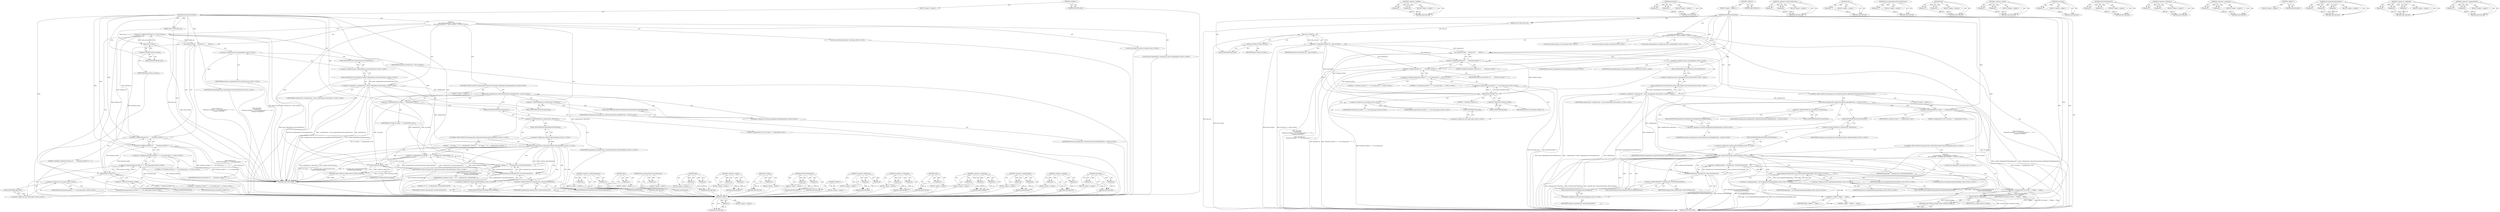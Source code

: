 digraph "&lt;operator&gt;.assignmentPlus" {
vulnerable_196 [label=<(METHOD,GURL)>];
vulnerable_197 [label=<(PARAM,p1)>];
vulnerable_198 [label=<(BLOCK,&lt;empty&gt;,&lt;empty&gt;)>];
vulnerable_199 [label=<(METHOD_RETURN,ANY)>];
vulnerable_145 [label=<(METHOD,&lt;operator&gt;.addition)>];
vulnerable_146 [label=<(PARAM,p1)>];
vulnerable_147 [label=<(PARAM,p2)>];
vulnerable_148 [label=<(BLOCK,&lt;empty&gt;,&lt;empty&gt;)>];
vulnerable_149 [label=<(METHOD_RETURN,ANY)>];
vulnerable_170 [label=<(METHOD,HasSwitch)>];
vulnerable_171 [label=<(PARAM,p1)>];
vulnerable_172 [label=<(PARAM,p2)>];
vulnerable_173 [label=<(BLOCK,&lt;empty&gt;,&lt;empty&gt;)>];
vulnerable_174 [label=<(METHOD_RETURN,ANY)>];
vulnerable_6 [label=<(METHOD,&lt;global&gt;)<SUB>1</SUB>>];
vulnerable_7 [label=<(BLOCK,&lt;empty&gt;,&lt;empty&gt;)<SUB>1</SUB>>];
vulnerable_8 [label=<(METHOD,DecorateFrontendURL)<SUB>1</SUB>>];
vulnerable_9 [label=<(PARAM,const GURL&amp; base_url)<SUB>1</SUB>>];
vulnerable_10 [label="<(BLOCK,{
  std::string frontend_url = base_url.spec();...,{
  std::string frontend_url = base_url.spec();...)<SUB>1</SUB>>"];
vulnerable_11 [label="<(LOCAL,std.string frontend_url: std.string)<SUB>2</SUB>>"];
vulnerable_12 [label=<(&lt;operator&gt;.assignment,frontend_url = base_url.spec())<SUB>2</SUB>>];
vulnerable_13 [label=<(IDENTIFIER,frontend_url,frontend_url = base_url.spec())<SUB>2</SUB>>];
vulnerable_14 [label=<(spec,base_url.spec())<SUB>2</SUB>>];
vulnerable_15 [label=<(&lt;operator&gt;.fieldAccess,base_url.spec)<SUB>2</SUB>>];
vulnerable_16 [label=<(IDENTIFIER,base_url,base_url.spec())<SUB>2</SUB>>];
vulnerable_17 [label=<(FIELD_IDENTIFIER,spec,spec)<SUB>2</SUB>>];
vulnerable_18 [label="<(LOCAL,std.string url_string: std.string)<SUB>3</SUB>>"];
vulnerable_19 [label=<(url_string,url_string(
      frontend_url +
      ((fronte...)<SUB>3</SUB>>];
vulnerable_20 [label=<(&lt;operator&gt;.addition,frontend_url +
      ((frontend_url.find(&quot;?&quot;) =...)<SUB>4</SUB>>];
vulnerable_21 [label=<(&lt;operator&gt;.addition,frontend_url +
      ((frontend_url.find(&quot;?&quot;) =...)<SUB>4</SUB>>];
vulnerable_22 [label=<(IDENTIFIER,frontend_url,frontend_url +
      ((frontend_url.find(&quot;?&quot;) =...)<SUB>4</SUB>>];
vulnerable_23 [label="<(&lt;operator&gt;.conditional,(frontend_url.find(&quot;?&quot;) == std::string::npos) ?...)<SUB>5</SUB>>"];
vulnerable_24 [label="<(&lt;operator&gt;.equals,frontend_url.find(&quot;?&quot;) == std::string::npos)<SUB>5</SUB>>"];
vulnerable_25 [label=<(find,frontend_url.find(&quot;?&quot;))<SUB>5</SUB>>];
vulnerable_26 [label=<(&lt;operator&gt;.fieldAccess,frontend_url.find)<SUB>5</SUB>>];
vulnerable_27 [label=<(IDENTIFIER,frontend_url,frontend_url.find(&quot;?&quot;))<SUB>5</SUB>>];
vulnerable_28 [label=<(FIELD_IDENTIFIER,find,find)<SUB>5</SUB>>];
vulnerable_29 [label=<(LITERAL,&quot;?&quot;,frontend_url.find(&quot;?&quot;))<SUB>5</SUB>>];
vulnerable_30 [label="<(&lt;operator&gt;.fieldAccess,std::string::npos)<SUB>5</SUB>>"];
vulnerable_31 [label="<(&lt;operator&gt;.fieldAccess,std::string)<SUB>5</SUB>>"];
vulnerable_32 [label="<(IDENTIFIER,std,frontend_url.find(&quot;?&quot;) == std::string::npos)<SUB>5</SUB>>"];
vulnerable_33 [label="<(IDENTIFIER,string,frontend_url.find(&quot;?&quot;) == std::string::npos)<SUB>5</SUB>>"];
vulnerable_34 [label=<(FIELD_IDENTIFIER,npos,npos)<SUB>5</SUB>>];
vulnerable_35 [label="<(LITERAL,&quot;?&quot;,(frontend_url.find(&quot;?&quot;) == std::string::npos) ?...)<SUB>5</SUB>>"];
vulnerable_36 [label="<(LITERAL,&quot;&amp;&quot;,(frontend_url.find(&quot;?&quot;) == std::string::npos) ?...)<SUB>5</SUB>>"];
vulnerable_37 [label=<(LITERAL,&quot;dockSide=undocked&quot;,frontend_url +
      ((frontend_url.find(&quot;?&quot;) =...)<SUB>6</SUB>>];
vulnerable_38 [label="<(LOCAL,base.CommandLine* command_line: base.CommandLine*)<SUB>7</SUB>>"];
vulnerable_39 [label="<(&lt;operator&gt;.assignment,* command_line = base::CommandLine::ForCurrentP...)<SUB>7</SUB>>"];
vulnerable_40 [label="<(IDENTIFIER,command_line,* command_line = base::CommandLine::ForCurrentP...)<SUB>7</SUB>>"];
vulnerable_41 [label="<(base.CommandLine.ForCurrentProcess,base::CommandLine::ForCurrentProcess())<SUB>7</SUB>>"];
vulnerable_42 [label="<(&lt;operator&gt;.fieldAccess,base::CommandLine::ForCurrentProcess)<SUB>7</SUB>>"];
vulnerable_43 [label="<(&lt;operator&gt;.fieldAccess,base::CommandLine)<SUB>7</SUB>>"];
vulnerable_44 [label="<(IDENTIFIER,base,base::CommandLine::ForCurrentProcess())<SUB>7</SUB>>"];
vulnerable_45 [label="<(IDENTIFIER,CommandLine,base::CommandLine::ForCurrentProcess())<SUB>7</SUB>>"];
vulnerable_46 [label=<(FIELD_IDENTIFIER,ForCurrentProcess,ForCurrentProcess)<SUB>7</SUB>>];
vulnerable_47 [label="<(CONTROL_STRUCTURE,IF,if (command_line-&gt;HasSwitch(switches::kEnableDevToolsExperiments)))<SUB>8</SUB>>"];
vulnerable_48 [label="<(HasSwitch,command_line-&gt;HasSwitch(switches::kEnableDevToo...)<SUB>8</SUB>>"];
vulnerable_49 [label=<(&lt;operator&gt;.indirectFieldAccess,command_line-&gt;HasSwitch)<SUB>8</SUB>>];
vulnerable_50 [label="<(IDENTIFIER,command_line,command_line-&gt;HasSwitch(switches::kEnableDevToo...)<SUB>8</SUB>>"];
vulnerable_51 [label=<(FIELD_IDENTIFIER,HasSwitch,HasSwitch)<SUB>8</SUB>>];
vulnerable_52 [label="<(&lt;operator&gt;.fieldAccess,switches::kEnableDevToolsExperiments)<SUB>8</SUB>>"];
vulnerable_53 [label="<(IDENTIFIER,switches,command_line-&gt;HasSwitch(switches::kEnableDevToo...)<SUB>8</SUB>>"];
vulnerable_54 [label=<(FIELD_IDENTIFIER,kEnableDevToolsExperiments,kEnableDevToolsExperiments)<SUB>8</SUB>>];
vulnerable_55 [label=<(BLOCK,&lt;empty&gt;,&lt;empty&gt;)<SUB>9</SUB>>];
vulnerable_56 [label=<(&lt;operator&gt;.assignmentPlus,url_string += &quot;&amp;experiments=true&quot;)<SUB>9</SUB>>];
vulnerable_57 [label=<(IDENTIFIER,url_string,url_string += &quot;&amp;experiments=true&quot;)<SUB>9</SUB>>];
vulnerable_58 [label=<(LITERAL,&quot;&amp;experiments=true&quot;,url_string += &quot;&amp;experiments=true&quot;)<SUB>9</SUB>>];
vulnerable_59 [label="<(CONTROL_STRUCTURE,IF,if (command_line-&gt;HasSwitch(switches::kDevToolsFlags)))<SUB>11</SUB>>"];
vulnerable_60 [label="<(HasSwitch,command_line-&gt;HasSwitch(switches::kDevToolsFlags))<SUB>11</SUB>>"];
vulnerable_61 [label=<(&lt;operator&gt;.indirectFieldAccess,command_line-&gt;HasSwitch)<SUB>11</SUB>>];
vulnerable_62 [label="<(IDENTIFIER,command_line,command_line-&gt;HasSwitch(switches::kDevToolsFlags))<SUB>11</SUB>>"];
vulnerable_63 [label=<(FIELD_IDENTIFIER,HasSwitch,HasSwitch)<SUB>11</SUB>>];
vulnerable_64 [label="<(&lt;operator&gt;.fieldAccess,switches::kDevToolsFlags)<SUB>11</SUB>>"];
vulnerable_65 [label="<(IDENTIFIER,switches,command_line-&gt;HasSwitch(switches::kDevToolsFlags))<SUB>11</SUB>>"];
vulnerable_66 [label=<(FIELD_IDENTIFIER,kDevToolsFlags,kDevToolsFlags)<SUB>11</SUB>>];
vulnerable_67 [label="<(BLOCK,{
    std::string flags = command_line-&gt;GetSwit...,{
    std::string flags = command_line-&gt;GetSwit...)<SUB>11</SUB>>"];
vulnerable_68 [label="<(LOCAL,std.string flags: std.string)<SUB>12</SUB>>"];
vulnerable_69 [label=<(&lt;operator&gt;.assignment,flags = command_line-&gt;GetSwitchValueASCII(
    ...)<SUB>12</SUB>>];
vulnerable_70 [label=<(IDENTIFIER,flags,flags = command_line-&gt;GetSwitchValueASCII(
    ...)<SUB>12</SUB>>];
vulnerable_71 [label=<(GetSwitchValueASCII,command_line-&gt;GetSwitchValueASCII(
            ...)<SUB>12</SUB>>];
vulnerable_72 [label=<(&lt;operator&gt;.indirectFieldAccess,command_line-&gt;GetSwitchValueASCII)<SUB>12</SUB>>];
vulnerable_73 [label=<(IDENTIFIER,command_line,command_line-&gt;GetSwitchValueASCII(
            ...)<SUB>12</SUB>>];
vulnerable_74 [label=<(FIELD_IDENTIFIER,GetSwitchValueASCII,GetSwitchValueASCII)<SUB>12</SUB>>];
vulnerable_75 [label="<(&lt;operator&gt;.fieldAccess,switches::kDevToolsFlags)<SUB>13</SUB>>"];
vulnerable_76 [label=<(IDENTIFIER,switches,command_line-&gt;GetSwitchValueASCII(
            ...)<SUB>13</SUB>>];
vulnerable_77 [label=<(FIELD_IDENTIFIER,kDevToolsFlags,kDevToolsFlags)<SUB>13</SUB>>];
vulnerable_78 [label="<(&lt;operator&gt;.assignment,flags = net::EscapeQueryParamValue(flags, false))<SUB>14</SUB>>"];
vulnerable_79 [label="<(IDENTIFIER,flags,flags = net::EscapeQueryParamValue(flags, false))<SUB>14</SUB>>"];
vulnerable_80 [label="<(net.EscapeQueryParamValue,net::EscapeQueryParamValue(flags, false))<SUB>14</SUB>>"];
vulnerable_81 [label="<(&lt;operator&gt;.fieldAccess,net::EscapeQueryParamValue)<SUB>14</SUB>>"];
vulnerable_82 [label="<(IDENTIFIER,net,net::EscapeQueryParamValue(flags, false))<SUB>14</SUB>>"];
vulnerable_83 [label=<(FIELD_IDENTIFIER,EscapeQueryParamValue,EscapeQueryParamValue)<SUB>14</SUB>>];
vulnerable_84 [label="<(IDENTIFIER,flags,net::EscapeQueryParamValue(flags, false))<SUB>14</SUB>>"];
vulnerable_85 [label="<(LITERAL,false,net::EscapeQueryParamValue(flags, false))<SUB>14</SUB>>"];
vulnerable_86 [label=<(&lt;operator&gt;.assignmentPlus,url_string += &quot;&amp;flags=&quot; + flags)<SUB>15</SUB>>];
vulnerable_87 [label=<(IDENTIFIER,url_string,url_string += &quot;&amp;flags=&quot; + flags)<SUB>15</SUB>>];
vulnerable_88 [label=<(&lt;operator&gt;.addition,&quot;&amp;flags=&quot; + flags)<SUB>15</SUB>>];
vulnerable_89 [label=<(LITERAL,&quot;&amp;flags=&quot;,&quot;&amp;flags=&quot; + flags)<SUB>15</SUB>>];
vulnerable_90 [label=<(IDENTIFIER,flags,&quot;&amp;flags=&quot; + flags)<SUB>15</SUB>>];
vulnerable_91 [label=<(RETURN,return GURL(url_string);,return GURL(url_string);)<SUB>22</SUB>>];
vulnerable_92 [label=<(GURL,GURL(url_string))<SUB>22</SUB>>];
vulnerable_93 [label=<(IDENTIFIER,url_string,GURL(url_string))<SUB>22</SUB>>];
vulnerable_94 [label=<(METHOD_RETURN,GURL)<SUB>1</SUB>>];
vulnerable_96 [label=<(METHOD_RETURN,ANY)<SUB>1</SUB>>];
vulnerable_175 [label=<(METHOD,&lt;operator&gt;.indirectFieldAccess)>];
vulnerable_176 [label=<(PARAM,p1)>];
vulnerable_177 [label=<(PARAM,p2)>];
vulnerable_178 [label=<(BLOCK,&lt;empty&gt;,&lt;empty&gt;)>];
vulnerable_179 [label=<(METHOD_RETURN,ANY)>];
vulnerable_132 [label=<(METHOD,spec)>];
vulnerable_133 [label=<(PARAM,p1)>];
vulnerable_134 [label=<(BLOCK,&lt;empty&gt;,&lt;empty&gt;)>];
vulnerable_135 [label=<(METHOD_RETURN,ANY)>];
vulnerable_166 [label=<(METHOD,base.CommandLine.ForCurrentProcess)>];
vulnerable_167 [label=<(PARAM,p1)>];
vulnerable_168 [label=<(BLOCK,&lt;empty&gt;,&lt;empty&gt;)>];
vulnerable_169 [label=<(METHOD_RETURN,ANY)>];
vulnerable_161 [label=<(METHOD,find)>];
vulnerable_162 [label=<(PARAM,p1)>];
vulnerable_163 [label=<(PARAM,p2)>];
vulnerable_164 [label=<(BLOCK,&lt;empty&gt;,&lt;empty&gt;)>];
vulnerable_165 [label=<(METHOD_RETURN,ANY)>];
vulnerable_156 [label=<(METHOD,&lt;operator&gt;.equals)>];
vulnerable_157 [label=<(PARAM,p1)>];
vulnerable_158 [label=<(PARAM,p2)>];
vulnerable_159 [label=<(BLOCK,&lt;empty&gt;,&lt;empty&gt;)>];
vulnerable_160 [label=<(METHOD_RETURN,ANY)>];
vulnerable_141 [label=<(METHOD,url_string)>];
vulnerable_142 [label=<(PARAM,p1)>];
vulnerable_143 [label=<(BLOCK,&lt;empty&gt;,&lt;empty&gt;)>];
vulnerable_144 [label=<(METHOD_RETURN,ANY)>];
vulnerable_185 [label=<(METHOD,GetSwitchValueASCII)>];
vulnerable_186 [label=<(PARAM,p1)>];
vulnerable_187 [label=<(PARAM,p2)>];
vulnerable_188 [label=<(BLOCK,&lt;empty&gt;,&lt;empty&gt;)>];
vulnerable_189 [label=<(METHOD_RETURN,ANY)>];
vulnerable_136 [label=<(METHOD,&lt;operator&gt;.fieldAccess)>];
vulnerable_137 [label=<(PARAM,p1)>];
vulnerable_138 [label=<(PARAM,p2)>];
vulnerable_139 [label=<(BLOCK,&lt;empty&gt;,&lt;empty&gt;)>];
vulnerable_140 [label=<(METHOD_RETURN,ANY)>];
vulnerable_127 [label=<(METHOD,&lt;operator&gt;.assignment)>];
vulnerable_128 [label=<(PARAM,p1)>];
vulnerable_129 [label=<(PARAM,p2)>];
vulnerable_130 [label=<(BLOCK,&lt;empty&gt;,&lt;empty&gt;)>];
vulnerable_131 [label=<(METHOD_RETURN,ANY)>];
vulnerable_121 [label=<(METHOD,&lt;global&gt;)<SUB>1</SUB>>];
vulnerable_122 [label=<(BLOCK,&lt;empty&gt;,&lt;empty&gt;)>];
vulnerable_123 [label=<(METHOD_RETURN,ANY)>];
vulnerable_190 [label=<(METHOD,net.EscapeQueryParamValue)>];
vulnerable_191 [label=<(PARAM,p1)>];
vulnerable_192 [label=<(PARAM,p2)>];
vulnerable_193 [label=<(PARAM,p3)>];
vulnerable_194 [label=<(BLOCK,&lt;empty&gt;,&lt;empty&gt;)>];
vulnerable_195 [label=<(METHOD_RETURN,ANY)>];
vulnerable_150 [label=<(METHOD,&lt;operator&gt;.conditional)>];
vulnerable_151 [label=<(PARAM,p1)>];
vulnerable_152 [label=<(PARAM,p2)>];
vulnerable_153 [label=<(PARAM,p3)>];
vulnerable_154 [label=<(BLOCK,&lt;empty&gt;,&lt;empty&gt;)>];
vulnerable_155 [label=<(METHOD_RETURN,ANY)>];
vulnerable_180 [label=<(METHOD,&lt;operator&gt;.assignmentPlus)>];
vulnerable_181 [label=<(PARAM,p1)>];
vulnerable_182 [label=<(PARAM,p2)>];
vulnerable_183 [label=<(BLOCK,&lt;empty&gt;,&lt;empty&gt;)>];
vulnerable_184 [label=<(METHOD_RETURN,ANY)>];
fixed_129 [label=<(METHOD,&lt;operator&gt;.addition)>];
fixed_130 [label=<(PARAM,p1)>];
fixed_131 [label=<(PARAM,p2)>];
fixed_132 [label=<(BLOCK,&lt;empty&gt;,&lt;empty&gt;)>];
fixed_133 [label=<(METHOD_RETURN,ANY)>];
fixed_154 [label=<(METHOD,HasSwitch)>];
fixed_155 [label=<(PARAM,p1)>];
fixed_156 [label=<(PARAM,p2)>];
fixed_157 [label=<(BLOCK,&lt;empty&gt;,&lt;empty&gt;)>];
fixed_158 [label=<(METHOD_RETURN,ANY)>];
fixed_6 [label=<(METHOD,&lt;global&gt;)<SUB>1</SUB>>];
fixed_7 [label=<(BLOCK,&lt;empty&gt;,&lt;empty&gt;)<SUB>1</SUB>>];
fixed_8 [label=<(METHOD,DecorateFrontendURL)<SUB>1</SUB>>];
fixed_9 [label=<(PARAM,const GURL&amp; base_url)<SUB>1</SUB>>];
fixed_10 [label="<(BLOCK,{
  std::string frontend_url = base_url.spec();...,{
  std::string frontend_url = base_url.spec();...)<SUB>1</SUB>>"];
fixed_11 [label="<(LOCAL,std.string frontend_url: std.string)<SUB>2</SUB>>"];
fixed_12 [label=<(&lt;operator&gt;.assignment,frontend_url = base_url.spec())<SUB>2</SUB>>];
fixed_13 [label=<(IDENTIFIER,frontend_url,frontend_url = base_url.spec())<SUB>2</SUB>>];
fixed_14 [label=<(spec,base_url.spec())<SUB>2</SUB>>];
fixed_15 [label=<(&lt;operator&gt;.fieldAccess,base_url.spec)<SUB>2</SUB>>];
fixed_16 [label=<(IDENTIFIER,base_url,base_url.spec())<SUB>2</SUB>>];
fixed_17 [label=<(FIELD_IDENTIFIER,spec,spec)<SUB>2</SUB>>];
fixed_18 [label="<(LOCAL,std.string url_string: std.string)<SUB>3</SUB>>"];
fixed_19 [label=<(url_string,url_string(
      frontend_url +
      ((fronte...)<SUB>3</SUB>>];
fixed_20 [label=<(&lt;operator&gt;.addition,frontend_url +
      ((frontend_url.find(&quot;?&quot;) =...)<SUB>4</SUB>>];
fixed_21 [label=<(&lt;operator&gt;.addition,frontend_url +
      ((frontend_url.find(&quot;?&quot;) =...)<SUB>4</SUB>>];
fixed_22 [label=<(IDENTIFIER,frontend_url,frontend_url +
      ((frontend_url.find(&quot;?&quot;) =...)<SUB>4</SUB>>];
fixed_23 [label="<(&lt;operator&gt;.conditional,(frontend_url.find(&quot;?&quot;) == std::string::npos) ?...)<SUB>5</SUB>>"];
fixed_24 [label="<(&lt;operator&gt;.equals,frontend_url.find(&quot;?&quot;) == std::string::npos)<SUB>5</SUB>>"];
fixed_25 [label=<(find,frontend_url.find(&quot;?&quot;))<SUB>5</SUB>>];
fixed_26 [label=<(&lt;operator&gt;.fieldAccess,frontend_url.find)<SUB>5</SUB>>];
fixed_27 [label=<(IDENTIFIER,frontend_url,frontend_url.find(&quot;?&quot;))<SUB>5</SUB>>];
fixed_28 [label=<(FIELD_IDENTIFIER,find,find)<SUB>5</SUB>>];
fixed_29 [label=<(LITERAL,&quot;?&quot;,frontend_url.find(&quot;?&quot;))<SUB>5</SUB>>];
fixed_30 [label="<(&lt;operator&gt;.fieldAccess,std::string::npos)<SUB>5</SUB>>"];
fixed_31 [label="<(&lt;operator&gt;.fieldAccess,std::string)<SUB>5</SUB>>"];
fixed_32 [label="<(IDENTIFIER,std,frontend_url.find(&quot;?&quot;) == std::string::npos)<SUB>5</SUB>>"];
fixed_33 [label="<(IDENTIFIER,string,frontend_url.find(&quot;?&quot;) == std::string::npos)<SUB>5</SUB>>"];
fixed_34 [label=<(FIELD_IDENTIFIER,npos,npos)<SUB>5</SUB>>];
fixed_35 [label="<(LITERAL,&quot;?&quot;,(frontend_url.find(&quot;?&quot;) == std::string::npos) ?...)<SUB>5</SUB>>"];
fixed_36 [label="<(LITERAL,&quot;&amp;&quot;,(frontend_url.find(&quot;?&quot;) == std::string::npos) ?...)<SUB>5</SUB>>"];
fixed_37 [label=<(LITERAL,&quot;dockSide=undocked&quot;,frontend_url +
      ((frontend_url.find(&quot;?&quot;) =...)<SUB>6</SUB>>];
fixed_38 [label="<(LOCAL,base.CommandLine* command_line: base.CommandLine*)<SUB>7</SUB>>"];
fixed_39 [label="<(&lt;operator&gt;.assignment,* command_line = base::CommandLine::ForCurrentP...)<SUB>7</SUB>>"];
fixed_40 [label="<(IDENTIFIER,command_line,* command_line = base::CommandLine::ForCurrentP...)<SUB>7</SUB>>"];
fixed_41 [label="<(base.CommandLine.ForCurrentProcess,base::CommandLine::ForCurrentProcess())<SUB>7</SUB>>"];
fixed_42 [label="<(&lt;operator&gt;.fieldAccess,base::CommandLine::ForCurrentProcess)<SUB>7</SUB>>"];
fixed_43 [label="<(&lt;operator&gt;.fieldAccess,base::CommandLine)<SUB>7</SUB>>"];
fixed_44 [label="<(IDENTIFIER,base,base::CommandLine::ForCurrentProcess())<SUB>7</SUB>>"];
fixed_45 [label="<(IDENTIFIER,CommandLine,base::CommandLine::ForCurrentProcess())<SUB>7</SUB>>"];
fixed_46 [label=<(FIELD_IDENTIFIER,ForCurrentProcess,ForCurrentProcess)<SUB>7</SUB>>];
fixed_47 [label="<(CONTROL_STRUCTURE,IF,if (command_line-&gt;HasSwitch(switches::kEnableDevToolsExperiments)))<SUB>8</SUB>>"];
fixed_48 [label="<(HasSwitch,command_line-&gt;HasSwitch(switches::kEnableDevToo...)<SUB>8</SUB>>"];
fixed_49 [label=<(&lt;operator&gt;.indirectFieldAccess,command_line-&gt;HasSwitch)<SUB>8</SUB>>];
fixed_50 [label="<(IDENTIFIER,command_line,command_line-&gt;HasSwitch(switches::kEnableDevToo...)<SUB>8</SUB>>"];
fixed_51 [label=<(FIELD_IDENTIFIER,HasSwitch,HasSwitch)<SUB>8</SUB>>];
fixed_52 [label="<(&lt;operator&gt;.fieldAccess,switches::kEnableDevToolsExperiments)<SUB>8</SUB>>"];
fixed_53 [label="<(IDENTIFIER,switches,command_line-&gt;HasSwitch(switches::kEnableDevToo...)<SUB>8</SUB>>"];
fixed_54 [label=<(FIELD_IDENTIFIER,kEnableDevToolsExperiments,kEnableDevToolsExperiments)<SUB>8</SUB>>];
fixed_55 [label=<(BLOCK,&lt;empty&gt;,&lt;empty&gt;)<SUB>9</SUB>>];
fixed_56 [label=<(&lt;operator&gt;.assignmentPlus,url_string += &quot;&amp;experiments=true&quot;)<SUB>9</SUB>>];
fixed_57 [label=<(IDENTIFIER,url_string,url_string += &quot;&amp;experiments=true&quot;)<SUB>9</SUB>>];
fixed_58 [label=<(LITERAL,&quot;&amp;experiments=true&quot;,url_string += &quot;&amp;experiments=true&quot;)<SUB>9</SUB>>];
fixed_59 [label="<(CONTROL_STRUCTURE,IF,if (command_line-&gt;HasSwitch(switches::kDevToolsFlags)))<SUB>11</SUB>>"];
fixed_60 [label="<(HasSwitch,command_line-&gt;HasSwitch(switches::kDevToolsFlags))<SUB>11</SUB>>"];
fixed_61 [label=<(&lt;operator&gt;.indirectFieldAccess,command_line-&gt;HasSwitch)<SUB>11</SUB>>];
fixed_62 [label="<(IDENTIFIER,command_line,command_line-&gt;HasSwitch(switches::kDevToolsFlags))<SUB>11</SUB>>"];
fixed_63 [label=<(FIELD_IDENTIFIER,HasSwitch,HasSwitch)<SUB>11</SUB>>];
fixed_64 [label="<(&lt;operator&gt;.fieldAccess,switches::kDevToolsFlags)<SUB>11</SUB>>"];
fixed_65 [label="<(IDENTIFIER,switches,command_line-&gt;HasSwitch(switches::kDevToolsFlags))<SUB>11</SUB>>"];
fixed_66 [label=<(FIELD_IDENTIFIER,kDevToolsFlags,kDevToolsFlags)<SUB>11</SUB>>];
fixed_67 [label=<(BLOCK,{
    url_string += &quot;&amp;&quot; + command_line-&gt;GetSwit...,{
    url_string += &quot;&amp;&quot; + command_line-&gt;GetSwit...)<SUB>11</SUB>>];
fixed_68 [label=<(&lt;operator&gt;.assignmentPlus,url_string += &quot;&amp;&quot; + command_line-&gt;GetSwitchValu...)<SUB>12</SUB>>];
fixed_69 [label=<(IDENTIFIER,url_string,url_string += &quot;&amp;&quot; + command_line-&gt;GetSwitchValu...)<SUB>12</SUB>>];
fixed_70 [label=<(&lt;operator&gt;.addition,&quot;&amp;&quot; + command_line-&gt;GetSwitchValueASCII(
      ...)<SUB>12</SUB>>];
fixed_71 [label=<(LITERAL,&quot;&amp;&quot;,&quot;&amp;&quot; + command_line-&gt;GetSwitchValueASCII(
      ...)<SUB>12</SUB>>];
fixed_72 [label=<(GetSwitchValueASCII,command_line-&gt;GetSwitchValueASCII(
        swit...)<SUB>12</SUB>>];
fixed_73 [label=<(&lt;operator&gt;.indirectFieldAccess,command_line-&gt;GetSwitchValueASCII)<SUB>12</SUB>>];
fixed_74 [label=<(IDENTIFIER,command_line,command_line-&gt;GetSwitchValueASCII(
        swit...)<SUB>12</SUB>>];
fixed_75 [label=<(FIELD_IDENTIFIER,GetSwitchValueASCII,GetSwitchValueASCII)<SUB>12</SUB>>];
fixed_76 [label="<(&lt;operator&gt;.fieldAccess,switches::kDevToolsFlags)<SUB>13</SUB>>"];
fixed_77 [label=<(IDENTIFIER,switches,command_line-&gt;GetSwitchValueASCII(
        swit...)<SUB>13</SUB>>];
fixed_78 [label=<(FIELD_IDENTIFIER,kDevToolsFlags,kDevToolsFlags)<SUB>13</SUB>>];
fixed_79 [label=<(RETURN,return GURL(url_string);,return GURL(url_string);)<SUB>20</SUB>>];
fixed_80 [label=<(GURL,GURL(url_string))<SUB>20</SUB>>];
fixed_81 [label=<(IDENTIFIER,url_string,GURL(url_string))<SUB>20</SUB>>];
fixed_82 [label=<(METHOD_RETURN,GURL)<SUB>1</SUB>>];
fixed_84 [label=<(METHOD_RETURN,ANY)<SUB>1</SUB>>];
fixed_159 [label=<(METHOD,&lt;operator&gt;.indirectFieldAccess)>];
fixed_160 [label=<(PARAM,p1)>];
fixed_161 [label=<(PARAM,p2)>];
fixed_162 [label=<(BLOCK,&lt;empty&gt;,&lt;empty&gt;)>];
fixed_163 [label=<(METHOD_RETURN,ANY)>];
fixed_116 [label=<(METHOD,spec)>];
fixed_117 [label=<(PARAM,p1)>];
fixed_118 [label=<(BLOCK,&lt;empty&gt;,&lt;empty&gt;)>];
fixed_119 [label=<(METHOD_RETURN,ANY)>];
fixed_150 [label=<(METHOD,base.CommandLine.ForCurrentProcess)>];
fixed_151 [label=<(PARAM,p1)>];
fixed_152 [label=<(BLOCK,&lt;empty&gt;,&lt;empty&gt;)>];
fixed_153 [label=<(METHOD_RETURN,ANY)>];
fixed_145 [label=<(METHOD,find)>];
fixed_146 [label=<(PARAM,p1)>];
fixed_147 [label=<(PARAM,p2)>];
fixed_148 [label=<(BLOCK,&lt;empty&gt;,&lt;empty&gt;)>];
fixed_149 [label=<(METHOD_RETURN,ANY)>];
fixed_140 [label=<(METHOD,&lt;operator&gt;.equals)>];
fixed_141 [label=<(PARAM,p1)>];
fixed_142 [label=<(PARAM,p2)>];
fixed_143 [label=<(BLOCK,&lt;empty&gt;,&lt;empty&gt;)>];
fixed_144 [label=<(METHOD_RETURN,ANY)>];
fixed_125 [label=<(METHOD,url_string)>];
fixed_126 [label=<(PARAM,p1)>];
fixed_127 [label=<(BLOCK,&lt;empty&gt;,&lt;empty&gt;)>];
fixed_128 [label=<(METHOD_RETURN,ANY)>];
fixed_169 [label=<(METHOD,GetSwitchValueASCII)>];
fixed_170 [label=<(PARAM,p1)>];
fixed_171 [label=<(PARAM,p2)>];
fixed_172 [label=<(BLOCK,&lt;empty&gt;,&lt;empty&gt;)>];
fixed_173 [label=<(METHOD_RETURN,ANY)>];
fixed_120 [label=<(METHOD,&lt;operator&gt;.fieldAccess)>];
fixed_121 [label=<(PARAM,p1)>];
fixed_122 [label=<(PARAM,p2)>];
fixed_123 [label=<(BLOCK,&lt;empty&gt;,&lt;empty&gt;)>];
fixed_124 [label=<(METHOD_RETURN,ANY)>];
fixed_111 [label=<(METHOD,&lt;operator&gt;.assignment)>];
fixed_112 [label=<(PARAM,p1)>];
fixed_113 [label=<(PARAM,p2)>];
fixed_114 [label=<(BLOCK,&lt;empty&gt;,&lt;empty&gt;)>];
fixed_115 [label=<(METHOD_RETURN,ANY)>];
fixed_105 [label=<(METHOD,&lt;global&gt;)<SUB>1</SUB>>];
fixed_106 [label=<(BLOCK,&lt;empty&gt;,&lt;empty&gt;)>];
fixed_107 [label=<(METHOD_RETURN,ANY)>];
fixed_174 [label=<(METHOD,GURL)>];
fixed_175 [label=<(PARAM,p1)>];
fixed_176 [label=<(BLOCK,&lt;empty&gt;,&lt;empty&gt;)>];
fixed_177 [label=<(METHOD_RETURN,ANY)>];
fixed_134 [label=<(METHOD,&lt;operator&gt;.conditional)>];
fixed_135 [label=<(PARAM,p1)>];
fixed_136 [label=<(PARAM,p2)>];
fixed_137 [label=<(PARAM,p3)>];
fixed_138 [label=<(BLOCK,&lt;empty&gt;,&lt;empty&gt;)>];
fixed_139 [label=<(METHOD_RETURN,ANY)>];
fixed_164 [label=<(METHOD,&lt;operator&gt;.assignmentPlus)>];
fixed_165 [label=<(PARAM,p1)>];
fixed_166 [label=<(PARAM,p2)>];
fixed_167 [label=<(BLOCK,&lt;empty&gt;,&lt;empty&gt;)>];
fixed_168 [label=<(METHOD_RETURN,ANY)>];
vulnerable_196 -> vulnerable_197  [key=0, label="AST: "];
vulnerable_196 -> vulnerable_197  [key=1, label="DDG: "];
vulnerable_196 -> vulnerable_198  [key=0, label="AST: "];
vulnerable_196 -> vulnerable_199  [key=0, label="AST: "];
vulnerable_196 -> vulnerable_199  [key=1, label="CFG: "];
vulnerable_197 -> vulnerable_199  [key=0, label="DDG: p1"];
vulnerable_145 -> vulnerable_146  [key=0, label="AST: "];
vulnerable_145 -> vulnerable_146  [key=1, label="DDG: "];
vulnerable_145 -> vulnerable_148  [key=0, label="AST: "];
vulnerable_145 -> vulnerable_147  [key=0, label="AST: "];
vulnerable_145 -> vulnerable_147  [key=1, label="DDG: "];
vulnerable_145 -> vulnerable_149  [key=0, label="AST: "];
vulnerable_145 -> vulnerable_149  [key=1, label="CFG: "];
vulnerable_146 -> vulnerable_149  [key=0, label="DDG: p1"];
vulnerable_147 -> vulnerable_149  [key=0, label="DDG: p2"];
vulnerable_170 -> vulnerable_171  [key=0, label="AST: "];
vulnerable_170 -> vulnerable_171  [key=1, label="DDG: "];
vulnerable_170 -> vulnerable_173  [key=0, label="AST: "];
vulnerable_170 -> vulnerable_172  [key=0, label="AST: "];
vulnerable_170 -> vulnerable_172  [key=1, label="DDG: "];
vulnerable_170 -> vulnerable_174  [key=0, label="AST: "];
vulnerable_170 -> vulnerable_174  [key=1, label="CFG: "];
vulnerable_171 -> vulnerable_174  [key=0, label="DDG: p1"];
vulnerable_172 -> vulnerable_174  [key=0, label="DDG: p2"];
vulnerable_6 -> vulnerable_7  [key=0, label="AST: "];
vulnerable_6 -> vulnerable_96  [key=0, label="AST: "];
vulnerable_6 -> vulnerable_96  [key=1, label="CFG: "];
vulnerable_7 -> vulnerable_8  [key=0, label="AST: "];
vulnerable_8 -> vulnerable_9  [key=0, label="AST: "];
vulnerable_8 -> vulnerable_9  [key=1, label="DDG: "];
vulnerable_8 -> vulnerable_10  [key=0, label="AST: "];
vulnerable_8 -> vulnerable_94  [key=0, label="AST: "];
vulnerable_8 -> vulnerable_17  [key=0, label="CFG: "];
vulnerable_8 -> vulnerable_19  [key=0, label="DDG: "];
vulnerable_8 -> vulnerable_20  [key=0, label="DDG: "];
vulnerable_8 -> vulnerable_56  [key=0, label="DDG: "];
vulnerable_8 -> vulnerable_86  [key=0, label="DDG: "];
vulnerable_8 -> vulnerable_92  [key=0, label="DDG: "];
vulnerable_8 -> vulnerable_21  [key=0, label="DDG: "];
vulnerable_8 -> vulnerable_23  [key=0, label="DDG: "];
vulnerable_8 -> vulnerable_80  [key=0, label="DDG: "];
vulnerable_8 -> vulnerable_88  [key=0, label="DDG: "];
vulnerable_8 -> vulnerable_25  [key=0, label="DDG: "];
vulnerable_9 -> vulnerable_94  [key=0, label="DDG: base_url"];
vulnerable_9 -> vulnerable_14  [key=0, label="DDG: base_url"];
vulnerable_10 -> vulnerable_11  [key=0, label="AST: "];
vulnerable_10 -> vulnerable_12  [key=0, label="AST: "];
vulnerable_10 -> vulnerable_18  [key=0, label="AST: "];
vulnerable_10 -> vulnerable_19  [key=0, label="AST: "];
vulnerable_10 -> vulnerable_38  [key=0, label="AST: "];
vulnerable_10 -> vulnerable_39  [key=0, label="AST: "];
vulnerable_10 -> vulnerable_47  [key=0, label="AST: "];
vulnerable_10 -> vulnerable_59  [key=0, label="AST: "];
vulnerable_10 -> vulnerable_91  [key=0, label="AST: "];
vulnerable_12 -> vulnerable_13  [key=0, label="AST: "];
vulnerable_12 -> vulnerable_14  [key=0, label="AST: "];
vulnerable_12 -> vulnerable_28  [key=0, label="CFG: "];
vulnerable_12 -> vulnerable_94  [key=0, label="DDG: base_url.spec()"];
vulnerable_12 -> vulnerable_94  [key=1, label="DDG: frontend_url = base_url.spec()"];
vulnerable_12 -> vulnerable_19  [key=0, label="DDG: frontend_url"];
vulnerable_12 -> vulnerable_20  [key=0, label="DDG: frontend_url"];
vulnerable_12 -> vulnerable_21  [key=0, label="DDG: frontend_url"];
vulnerable_12 -> vulnerable_25  [key=0, label="DDG: frontend_url"];
vulnerable_14 -> vulnerable_15  [key=0, label="AST: "];
vulnerable_14 -> vulnerable_12  [key=0, label="CFG: "];
vulnerable_14 -> vulnerable_12  [key=1, label="DDG: base_url.spec"];
vulnerable_14 -> vulnerable_94  [key=0, label="DDG: base_url.spec"];
vulnerable_15 -> vulnerable_16  [key=0, label="AST: "];
vulnerable_15 -> vulnerable_17  [key=0, label="AST: "];
vulnerable_15 -> vulnerable_14  [key=0, label="CFG: "];
vulnerable_17 -> vulnerable_15  [key=0, label="CFG: "];
vulnerable_19 -> vulnerable_20  [key=0, label="AST: "];
vulnerable_19 -> vulnerable_43  [key=0, label="CFG: "];
vulnerable_19 -> vulnerable_94  [key=0, label="DDG: frontend_url +
      ((frontend_url.find(&quot;?&quot;) == std::string::npos) ? &quot;?&quot; : &quot;&amp;&quot;) +
      &quot;dockSide=undocked&quot;"];
vulnerable_19 -> vulnerable_94  [key=1, label="DDG: url_string(
      frontend_url +
      ((frontend_url.find(&quot;?&quot;) == std::string::npos) ? &quot;?&quot; : &quot;&amp;&quot;) +
      &quot;dockSide=undocked&quot;)"];
vulnerable_20 -> vulnerable_21  [key=0, label="AST: "];
vulnerable_20 -> vulnerable_37  [key=0, label="AST: "];
vulnerable_20 -> vulnerable_19  [key=0, label="CFG: "];
vulnerable_20 -> vulnerable_94  [key=0, label="DDG: frontend_url +
      ((frontend_url.find(&quot;?&quot;) == std::string::npos) ? &quot;?&quot; : &quot;&amp;&quot;)"];
vulnerable_21 -> vulnerable_22  [key=0, label="AST: "];
vulnerable_21 -> vulnerable_23  [key=0, label="AST: "];
vulnerable_21 -> vulnerable_20  [key=0, label="CFG: "];
vulnerable_21 -> vulnerable_94  [key=0, label="DDG: frontend_url"];
vulnerable_21 -> vulnerable_94  [key=1, label="DDG: (frontend_url.find(&quot;?&quot;) == std::string::npos) ? &quot;?&quot; : &quot;&amp;&quot;"];
vulnerable_23 -> vulnerable_24  [key=0, label="AST: "];
vulnerable_23 -> vulnerable_35  [key=0, label="AST: "];
vulnerable_23 -> vulnerable_36  [key=0, label="AST: "];
vulnerable_23 -> vulnerable_21  [key=0, label="CFG: "];
vulnerable_23 -> vulnerable_94  [key=0, label="DDG: frontend_url.find(&quot;?&quot;) == std::string::npos"];
vulnerable_24 -> vulnerable_25  [key=0, label="AST: "];
vulnerable_24 -> vulnerable_30  [key=0, label="AST: "];
vulnerable_24 -> vulnerable_23  [key=0, label="CFG: "];
vulnerable_24 -> vulnerable_94  [key=0, label="DDG: frontend_url.find(&quot;?&quot;)"];
vulnerable_24 -> vulnerable_94  [key=1, label="DDG: std::string::npos"];
vulnerable_25 -> vulnerable_26  [key=0, label="AST: "];
vulnerable_25 -> vulnerable_29  [key=0, label="AST: "];
vulnerable_25 -> vulnerable_31  [key=0, label="CFG: "];
vulnerable_25 -> vulnerable_19  [key=0, label="DDG: frontend_url.find"];
vulnerable_25 -> vulnerable_20  [key=0, label="DDG: frontend_url.find"];
vulnerable_25 -> vulnerable_21  [key=0, label="DDG: frontend_url.find"];
vulnerable_25 -> vulnerable_24  [key=0, label="DDG: frontend_url.find"];
vulnerable_25 -> vulnerable_24  [key=1, label="DDG: &quot;?&quot;"];
vulnerable_26 -> vulnerable_27  [key=0, label="AST: "];
vulnerable_26 -> vulnerable_28  [key=0, label="AST: "];
vulnerable_26 -> vulnerable_25  [key=0, label="CFG: "];
vulnerable_28 -> vulnerable_26  [key=0, label="CFG: "];
vulnerable_30 -> vulnerable_31  [key=0, label="AST: "];
vulnerable_30 -> vulnerable_34  [key=0, label="AST: "];
vulnerable_30 -> vulnerable_24  [key=0, label="CFG: "];
vulnerable_31 -> vulnerable_32  [key=0, label="AST: "];
vulnerable_31 -> vulnerable_33  [key=0, label="AST: "];
vulnerable_31 -> vulnerable_34  [key=0, label="CFG: "];
vulnerable_34 -> vulnerable_30  [key=0, label="CFG: "];
vulnerable_39 -> vulnerable_40  [key=0, label="AST: "];
vulnerable_39 -> vulnerable_41  [key=0, label="AST: "];
vulnerable_39 -> vulnerable_51  [key=0, label="CFG: "];
vulnerable_39 -> vulnerable_94  [key=0, label="DDG: command_line"];
vulnerable_39 -> vulnerable_94  [key=1, label="DDG: base::CommandLine::ForCurrentProcess()"];
vulnerable_39 -> vulnerable_94  [key=2, label="DDG: * command_line = base::CommandLine::ForCurrentProcess()"];
vulnerable_39 -> vulnerable_48  [key=0, label="DDG: command_line"];
vulnerable_39 -> vulnerable_60  [key=0, label="DDG: command_line"];
vulnerable_39 -> vulnerable_71  [key=0, label="DDG: command_line"];
vulnerable_41 -> vulnerable_42  [key=0, label="AST: "];
vulnerable_41 -> vulnerable_39  [key=0, label="CFG: "];
vulnerable_41 -> vulnerable_39  [key=1, label="DDG: base::CommandLine::ForCurrentProcess"];
vulnerable_41 -> vulnerable_94  [key=0, label="DDG: base::CommandLine::ForCurrentProcess"];
vulnerable_42 -> vulnerable_43  [key=0, label="AST: "];
vulnerable_42 -> vulnerable_46  [key=0, label="AST: "];
vulnerable_42 -> vulnerable_41  [key=0, label="CFG: "];
vulnerable_43 -> vulnerable_44  [key=0, label="AST: "];
vulnerable_43 -> vulnerable_45  [key=0, label="AST: "];
vulnerable_43 -> vulnerable_46  [key=0, label="CFG: "];
vulnerable_46 -> vulnerable_42  [key=0, label="CFG: "];
vulnerable_47 -> vulnerable_48  [key=0, label="AST: "];
vulnerable_47 -> vulnerable_55  [key=0, label="AST: "];
vulnerable_48 -> vulnerable_49  [key=0, label="AST: "];
vulnerable_48 -> vulnerable_52  [key=0, label="AST: "];
vulnerable_48 -> vulnerable_56  [key=0, label="CFG: "];
vulnerable_48 -> vulnerable_56  [key=1, label="CDG: "];
vulnerable_48 -> vulnerable_63  [key=0, label="CFG: "];
vulnerable_48 -> vulnerable_94  [key=0, label="DDG: switches::kEnableDevToolsExperiments"];
vulnerable_48 -> vulnerable_94  [key=1, label="DDG: command_line-&gt;HasSwitch(switches::kEnableDevToolsExperiments)"];
vulnerable_48 -> vulnerable_60  [key=0, label="DDG: command_line-&gt;HasSwitch"];
vulnerable_49 -> vulnerable_50  [key=0, label="AST: "];
vulnerable_49 -> vulnerable_51  [key=0, label="AST: "];
vulnerable_49 -> vulnerable_54  [key=0, label="CFG: "];
vulnerable_51 -> vulnerable_49  [key=0, label="CFG: "];
vulnerable_52 -> vulnerable_53  [key=0, label="AST: "];
vulnerable_52 -> vulnerable_54  [key=0, label="AST: "];
vulnerable_52 -> vulnerable_48  [key=0, label="CFG: "];
vulnerable_54 -> vulnerable_52  [key=0, label="CFG: "];
vulnerable_55 -> vulnerable_56  [key=0, label="AST: "];
vulnerable_56 -> vulnerable_57  [key=0, label="AST: "];
vulnerable_56 -> vulnerable_58  [key=0, label="AST: "];
vulnerable_56 -> vulnerable_63  [key=0, label="CFG: "];
vulnerable_56 -> vulnerable_94  [key=0, label="DDG: url_string += &quot;&amp;experiments=true&quot;"];
vulnerable_56 -> vulnerable_92  [key=0, label="DDG: url_string"];
vulnerable_56 -> vulnerable_86  [key=0, label="DDG: url_string"];
vulnerable_59 -> vulnerable_60  [key=0, label="AST: "];
vulnerable_59 -> vulnerable_67  [key=0, label="AST: "];
vulnerable_60 -> vulnerable_61  [key=0, label="AST: "];
vulnerable_60 -> vulnerable_64  [key=0, label="AST: "];
vulnerable_60 -> vulnerable_74  [key=0, label="CFG: "];
vulnerable_60 -> vulnerable_74  [key=1, label="CDG: "];
vulnerable_60 -> vulnerable_92  [key=0, label="CFG: "];
vulnerable_60 -> vulnerable_94  [key=0, label="DDG: command_line-&gt;HasSwitch"];
vulnerable_60 -> vulnerable_94  [key=1, label="DDG: switches::kDevToolsFlags"];
vulnerable_60 -> vulnerable_94  [key=2, label="DDG: command_line-&gt;HasSwitch(switches::kDevToolsFlags)"];
vulnerable_60 -> vulnerable_71  [key=0, label="DDG: switches::kDevToolsFlags"];
vulnerable_60 -> vulnerable_71  [key=1, label="CDG: "];
vulnerable_60 -> vulnerable_80  [key=0, label="CDG: "];
vulnerable_60 -> vulnerable_77  [key=0, label="CDG: "];
vulnerable_60 -> vulnerable_83  [key=0, label="CDG: "];
vulnerable_60 -> vulnerable_75  [key=0, label="CDG: "];
vulnerable_60 -> vulnerable_81  [key=0, label="CDG: "];
vulnerable_60 -> vulnerable_72  [key=0, label="CDG: "];
vulnerable_60 -> vulnerable_69  [key=0, label="CDG: "];
vulnerable_60 -> vulnerable_88  [key=0, label="CDG: "];
vulnerable_60 -> vulnerable_78  [key=0, label="CDG: "];
vulnerable_60 -> vulnerable_86  [key=0, label="CDG: "];
vulnerable_61 -> vulnerable_62  [key=0, label="AST: "];
vulnerable_61 -> vulnerable_63  [key=0, label="AST: "];
vulnerable_61 -> vulnerable_66  [key=0, label="CFG: "];
vulnerable_63 -> vulnerable_61  [key=0, label="CFG: "];
vulnerable_64 -> vulnerable_65  [key=0, label="AST: "];
vulnerable_64 -> vulnerable_66  [key=0, label="AST: "];
vulnerable_64 -> vulnerable_60  [key=0, label="CFG: "];
vulnerable_66 -> vulnerable_64  [key=0, label="CFG: "];
vulnerable_67 -> vulnerable_68  [key=0, label="AST: "];
vulnerable_67 -> vulnerable_69  [key=0, label="AST: "];
vulnerable_67 -> vulnerable_78  [key=0, label="AST: "];
vulnerable_67 -> vulnerable_86  [key=0, label="AST: "];
vulnerable_69 -> vulnerable_70  [key=0, label="AST: "];
vulnerable_69 -> vulnerable_71  [key=0, label="AST: "];
vulnerable_69 -> vulnerable_83  [key=0, label="CFG: "];
vulnerable_69 -> vulnerable_94  [key=0, label="DDG: command_line-&gt;GetSwitchValueASCII(
                            switches::kDevToolsFlags)"];
vulnerable_69 -> vulnerable_94  [key=1, label="DDG: flags = command_line-&gt;GetSwitchValueASCII(
                            switches::kDevToolsFlags)"];
vulnerable_69 -> vulnerable_80  [key=0, label="DDG: flags"];
vulnerable_71 -> vulnerable_72  [key=0, label="AST: "];
vulnerable_71 -> vulnerable_75  [key=0, label="AST: "];
vulnerable_71 -> vulnerable_69  [key=0, label="CFG: "];
vulnerable_71 -> vulnerable_69  [key=1, label="DDG: command_line-&gt;GetSwitchValueASCII"];
vulnerable_71 -> vulnerable_69  [key=2, label="DDG: switches::kDevToolsFlags"];
vulnerable_71 -> vulnerable_94  [key=0, label="DDG: command_line-&gt;GetSwitchValueASCII"];
vulnerable_71 -> vulnerable_94  [key=1, label="DDG: switches::kDevToolsFlags"];
vulnerable_72 -> vulnerable_73  [key=0, label="AST: "];
vulnerable_72 -> vulnerable_74  [key=0, label="AST: "];
vulnerable_72 -> vulnerable_77  [key=0, label="CFG: "];
vulnerable_74 -> vulnerable_72  [key=0, label="CFG: "];
vulnerable_75 -> vulnerable_76  [key=0, label="AST: "];
vulnerable_75 -> vulnerable_77  [key=0, label="AST: "];
vulnerable_75 -> vulnerable_71  [key=0, label="CFG: "];
vulnerable_77 -> vulnerable_75  [key=0, label="CFG: "];
vulnerable_78 -> vulnerable_79  [key=0, label="AST: "];
vulnerable_78 -> vulnerable_80  [key=0, label="AST: "];
vulnerable_78 -> vulnerable_88  [key=0, label="CFG: "];
vulnerable_78 -> vulnerable_88  [key=1, label="DDG: flags"];
vulnerable_78 -> vulnerable_94  [key=0, label="DDG: net::EscapeQueryParamValue(flags, false)"];
vulnerable_78 -> vulnerable_94  [key=1, label="DDG: flags = net::EscapeQueryParamValue(flags, false)"];
vulnerable_78 -> vulnerable_86  [key=0, label="DDG: flags"];
vulnerable_80 -> vulnerable_81  [key=0, label="AST: "];
vulnerable_80 -> vulnerable_84  [key=0, label="AST: "];
vulnerable_80 -> vulnerable_85  [key=0, label="AST: "];
vulnerable_80 -> vulnerable_78  [key=0, label="CFG: "];
vulnerable_80 -> vulnerable_78  [key=1, label="DDG: net::EscapeQueryParamValue"];
vulnerable_80 -> vulnerable_78  [key=2, label="DDG: flags"];
vulnerable_80 -> vulnerable_78  [key=3, label="DDG: false"];
vulnerable_80 -> vulnerable_94  [key=0, label="DDG: net::EscapeQueryParamValue"];
vulnerable_81 -> vulnerable_82  [key=0, label="AST: "];
vulnerable_81 -> vulnerable_83  [key=0, label="AST: "];
vulnerable_81 -> vulnerable_80  [key=0, label="CFG: "];
vulnerable_83 -> vulnerable_81  [key=0, label="CFG: "];
vulnerable_86 -> vulnerable_87  [key=0, label="AST: "];
vulnerable_86 -> vulnerable_88  [key=0, label="AST: "];
vulnerable_86 -> vulnerable_92  [key=0, label="CFG: "];
vulnerable_86 -> vulnerable_92  [key=1, label="DDG: url_string"];
vulnerable_86 -> vulnerable_94  [key=0, label="DDG: &quot;&amp;flags=&quot; + flags"];
vulnerable_86 -> vulnerable_94  [key=1, label="DDG: url_string += &quot;&amp;flags=&quot; + flags"];
vulnerable_88 -> vulnerable_89  [key=0, label="AST: "];
vulnerable_88 -> vulnerable_90  [key=0, label="AST: "];
vulnerable_88 -> vulnerable_86  [key=0, label="CFG: "];
vulnerable_88 -> vulnerable_94  [key=0, label="DDG: flags"];
vulnerable_91 -> vulnerable_92  [key=0, label="AST: "];
vulnerable_91 -> vulnerable_94  [key=0, label="CFG: "];
vulnerable_91 -> vulnerable_94  [key=1, label="DDG: &lt;RET&gt;"];
vulnerable_92 -> vulnerable_93  [key=0, label="AST: "];
vulnerable_92 -> vulnerable_91  [key=0, label="CFG: "];
vulnerable_92 -> vulnerable_91  [key=1, label="DDG: GURL(url_string)"];
vulnerable_92 -> vulnerable_94  [key=0, label="DDG: url_string"];
vulnerable_92 -> vulnerable_94  [key=1, label="DDG: GURL(url_string)"];
vulnerable_175 -> vulnerable_176  [key=0, label="AST: "];
vulnerable_175 -> vulnerable_176  [key=1, label="DDG: "];
vulnerable_175 -> vulnerable_178  [key=0, label="AST: "];
vulnerable_175 -> vulnerable_177  [key=0, label="AST: "];
vulnerable_175 -> vulnerable_177  [key=1, label="DDG: "];
vulnerable_175 -> vulnerable_179  [key=0, label="AST: "];
vulnerable_175 -> vulnerable_179  [key=1, label="CFG: "];
vulnerable_176 -> vulnerable_179  [key=0, label="DDG: p1"];
vulnerable_177 -> vulnerable_179  [key=0, label="DDG: p2"];
vulnerable_132 -> vulnerable_133  [key=0, label="AST: "];
vulnerable_132 -> vulnerable_133  [key=1, label="DDG: "];
vulnerable_132 -> vulnerable_134  [key=0, label="AST: "];
vulnerable_132 -> vulnerable_135  [key=0, label="AST: "];
vulnerable_132 -> vulnerable_135  [key=1, label="CFG: "];
vulnerable_133 -> vulnerable_135  [key=0, label="DDG: p1"];
vulnerable_166 -> vulnerable_167  [key=0, label="AST: "];
vulnerable_166 -> vulnerable_167  [key=1, label="DDG: "];
vulnerable_166 -> vulnerable_168  [key=0, label="AST: "];
vulnerable_166 -> vulnerable_169  [key=0, label="AST: "];
vulnerable_166 -> vulnerable_169  [key=1, label="CFG: "];
vulnerable_167 -> vulnerable_169  [key=0, label="DDG: p1"];
vulnerable_161 -> vulnerable_162  [key=0, label="AST: "];
vulnerable_161 -> vulnerable_162  [key=1, label="DDG: "];
vulnerable_161 -> vulnerable_164  [key=0, label="AST: "];
vulnerable_161 -> vulnerable_163  [key=0, label="AST: "];
vulnerable_161 -> vulnerable_163  [key=1, label="DDG: "];
vulnerable_161 -> vulnerable_165  [key=0, label="AST: "];
vulnerable_161 -> vulnerable_165  [key=1, label="CFG: "];
vulnerable_162 -> vulnerable_165  [key=0, label="DDG: p1"];
vulnerable_163 -> vulnerable_165  [key=0, label="DDG: p2"];
vulnerable_156 -> vulnerable_157  [key=0, label="AST: "];
vulnerable_156 -> vulnerable_157  [key=1, label="DDG: "];
vulnerable_156 -> vulnerable_159  [key=0, label="AST: "];
vulnerable_156 -> vulnerable_158  [key=0, label="AST: "];
vulnerable_156 -> vulnerable_158  [key=1, label="DDG: "];
vulnerable_156 -> vulnerable_160  [key=0, label="AST: "];
vulnerable_156 -> vulnerable_160  [key=1, label="CFG: "];
vulnerable_157 -> vulnerable_160  [key=0, label="DDG: p1"];
vulnerable_158 -> vulnerable_160  [key=0, label="DDG: p2"];
vulnerable_141 -> vulnerable_142  [key=0, label="AST: "];
vulnerable_141 -> vulnerable_142  [key=1, label="DDG: "];
vulnerable_141 -> vulnerable_143  [key=0, label="AST: "];
vulnerable_141 -> vulnerable_144  [key=0, label="AST: "];
vulnerable_141 -> vulnerable_144  [key=1, label="CFG: "];
vulnerable_142 -> vulnerable_144  [key=0, label="DDG: p1"];
vulnerable_185 -> vulnerable_186  [key=0, label="AST: "];
vulnerable_185 -> vulnerable_186  [key=1, label="DDG: "];
vulnerable_185 -> vulnerable_188  [key=0, label="AST: "];
vulnerable_185 -> vulnerable_187  [key=0, label="AST: "];
vulnerable_185 -> vulnerable_187  [key=1, label="DDG: "];
vulnerable_185 -> vulnerable_189  [key=0, label="AST: "];
vulnerable_185 -> vulnerable_189  [key=1, label="CFG: "];
vulnerable_186 -> vulnerable_189  [key=0, label="DDG: p1"];
vulnerable_187 -> vulnerable_189  [key=0, label="DDG: p2"];
vulnerable_136 -> vulnerable_137  [key=0, label="AST: "];
vulnerable_136 -> vulnerable_137  [key=1, label="DDG: "];
vulnerable_136 -> vulnerable_139  [key=0, label="AST: "];
vulnerable_136 -> vulnerable_138  [key=0, label="AST: "];
vulnerable_136 -> vulnerable_138  [key=1, label="DDG: "];
vulnerable_136 -> vulnerable_140  [key=0, label="AST: "];
vulnerable_136 -> vulnerable_140  [key=1, label="CFG: "];
vulnerable_137 -> vulnerable_140  [key=0, label="DDG: p1"];
vulnerable_138 -> vulnerable_140  [key=0, label="DDG: p2"];
vulnerable_127 -> vulnerable_128  [key=0, label="AST: "];
vulnerable_127 -> vulnerable_128  [key=1, label="DDG: "];
vulnerable_127 -> vulnerable_130  [key=0, label="AST: "];
vulnerable_127 -> vulnerable_129  [key=0, label="AST: "];
vulnerable_127 -> vulnerable_129  [key=1, label="DDG: "];
vulnerable_127 -> vulnerable_131  [key=0, label="AST: "];
vulnerable_127 -> vulnerable_131  [key=1, label="CFG: "];
vulnerable_128 -> vulnerable_131  [key=0, label="DDG: p1"];
vulnerable_129 -> vulnerable_131  [key=0, label="DDG: p2"];
vulnerable_121 -> vulnerable_122  [key=0, label="AST: "];
vulnerable_121 -> vulnerable_123  [key=0, label="AST: "];
vulnerable_121 -> vulnerable_123  [key=1, label="CFG: "];
vulnerable_190 -> vulnerable_191  [key=0, label="AST: "];
vulnerable_190 -> vulnerable_191  [key=1, label="DDG: "];
vulnerable_190 -> vulnerable_194  [key=0, label="AST: "];
vulnerable_190 -> vulnerable_192  [key=0, label="AST: "];
vulnerable_190 -> vulnerable_192  [key=1, label="DDG: "];
vulnerable_190 -> vulnerable_195  [key=0, label="AST: "];
vulnerable_190 -> vulnerable_195  [key=1, label="CFG: "];
vulnerable_190 -> vulnerable_193  [key=0, label="AST: "];
vulnerable_190 -> vulnerable_193  [key=1, label="DDG: "];
vulnerable_191 -> vulnerable_195  [key=0, label="DDG: p1"];
vulnerable_192 -> vulnerable_195  [key=0, label="DDG: p2"];
vulnerable_193 -> vulnerable_195  [key=0, label="DDG: p3"];
vulnerable_150 -> vulnerable_151  [key=0, label="AST: "];
vulnerable_150 -> vulnerable_151  [key=1, label="DDG: "];
vulnerable_150 -> vulnerable_154  [key=0, label="AST: "];
vulnerable_150 -> vulnerable_152  [key=0, label="AST: "];
vulnerable_150 -> vulnerable_152  [key=1, label="DDG: "];
vulnerable_150 -> vulnerable_155  [key=0, label="AST: "];
vulnerable_150 -> vulnerable_155  [key=1, label="CFG: "];
vulnerable_150 -> vulnerable_153  [key=0, label="AST: "];
vulnerable_150 -> vulnerable_153  [key=1, label="DDG: "];
vulnerable_151 -> vulnerable_155  [key=0, label="DDG: p1"];
vulnerable_152 -> vulnerable_155  [key=0, label="DDG: p2"];
vulnerable_153 -> vulnerable_155  [key=0, label="DDG: p3"];
vulnerable_180 -> vulnerable_181  [key=0, label="AST: "];
vulnerable_180 -> vulnerable_181  [key=1, label="DDG: "];
vulnerable_180 -> vulnerable_183  [key=0, label="AST: "];
vulnerable_180 -> vulnerable_182  [key=0, label="AST: "];
vulnerable_180 -> vulnerable_182  [key=1, label="DDG: "];
vulnerable_180 -> vulnerable_184  [key=0, label="AST: "];
vulnerable_180 -> vulnerable_184  [key=1, label="CFG: "];
vulnerable_181 -> vulnerable_184  [key=0, label="DDG: p1"];
vulnerable_182 -> vulnerable_184  [key=0, label="DDG: p2"];
fixed_129 -> fixed_130  [key=0, label="AST: "];
fixed_129 -> fixed_130  [key=1, label="DDG: "];
fixed_129 -> fixed_132  [key=0, label="AST: "];
fixed_129 -> fixed_131  [key=0, label="AST: "];
fixed_129 -> fixed_131  [key=1, label="DDG: "];
fixed_129 -> fixed_133  [key=0, label="AST: "];
fixed_129 -> fixed_133  [key=1, label="CFG: "];
fixed_130 -> fixed_133  [key=0, label="DDG: p1"];
fixed_131 -> fixed_133  [key=0, label="DDG: p2"];
fixed_132 -> vulnerable_196  [key=0];
fixed_133 -> vulnerable_196  [key=0];
fixed_154 -> fixed_155  [key=0, label="AST: "];
fixed_154 -> fixed_155  [key=1, label="DDG: "];
fixed_154 -> fixed_157  [key=0, label="AST: "];
fixed_154 -> fixed_156  [key=0, label="AST: "];
fixed_154 -> fixed_156  [key=1, label="DDG: "];
fixed_154 -> fixed_158  [key=0, label="AST: "];
fixed_154 -> fixed_158  [key=1, label="CFG: "];
fixed_155 -> fixed_158  [key=0, label="DDG: p1"];
fixed_156 -> fixed_158  [key=0, label="DDG: p2"];
fixed_157 -> vulnerable_196  [key=0];
fixed_158 -> vulnerable_196  [key=0];
fixed_6 -> fixed_7  [key=0, label="AST: "];
fixed_6 -> fixed_84  [key=0, label="AST: "];
fixed_6 -> fixed_84  [key=1, label="CFG: "];
fixed_7 -> fixed_8  [key=0, label="AST: "];
fixed_8 -> fixed_9  [key=0, label="AST: "];
fixed_8 -> fixed_9  [key=1, label="DDG: "];
fixed_8 -> fixed_10  [key=0, label="AST: "];
fixed_8 -> fixed_82  [key=0, label="AST: "];
fixed_8 -> fixed_17  [key=0, label="CFG: "];
fixed_8 -> fixed_19  [key=0, label="DDG: "];
fixed_8 -> fixed_20  [key=0, label="DDG: "];
fixed_8 -> fixed_56  [key=0, label="DDG: "];
fixed_8 -> fixed_68  [key=0, label="DDG: "];
fixed_8 -> fixed_80  [key=0, label="DDG: "];
fixed_8 -> fixed_21  [key=0, label="DDG: "];
fixed_8 -> fixed_23  [key=0, label="DDG: "];
fixed_8 -> fixed_70  [key=0, label="DDG: "];
fixed_8 -> fixed_25  [key=0, label="DDG: "];
fixed_9 -> fixed_82  [key=0, label="DDG: base_url"];
fixed_9 -> fixed_14  [key=0, label="DDG: base_url"];
fixed_10 -> fixed_11  [key=0, label="AST: "];
fixed_10 -> fixed_12  [key=0, label="AST: "];
fixed_10 -> fixed_18  [key=0, label="AST: "];
fixed_10 -> fixed_19  [key=0, label="AST: "];
fixed_10 -> fixed_38  [key=0, label="AST: "];
fixed_10 -> fixed_39  [key=0, label="AST: "];
fixed_10 -> fixed_47  [key=0, label="AST: "];
fixed_10 -> fixed_59  [key=0, label="AST: "];
fixed_10 -> fixed_79  [key=0, label="AST: "];
fixed_11 -> vulnerable_196  [key=0];
fixed_12 -> fixed_13  [key=0, label="AST: "];
fixed_12 -> fixed_14  [key=0, label="AST: "];
fixed_12 -> fixed_28  [key=0, label="CFG: "];
fixed_12 -> fixed_82  [key=0, label="DDG: base_url.spec()"];
fixed_12 -> fixed_82  [key=1, label="DDG: frontend_url = base_url.spec()"];
fixed_12 -> fixed_19  [key=0, label="DDG: frontend_url"];
fixed_12 -> fixed_20  [key=0, label="DDG: frontend_url"];
fixed_12 -> fixed_21  [key=0, label="DDG: frontend_url"];
fixed_12 -> fixed_25  [key=0, label="DDG: frontend_url"];
fixed_13 -> vulnerable_196  [key=0];
fixed_14 -> fixed_15  [key=0, label="AST: "];
fixed_14 -> fixed_12  [key=0, label="CFG: "];
fixed_14 -> fixed_12  [key=1, label="DDG: base_url.spec"];
fixed_14 -> fixed_82  [key=0, label="DDG: base_url.spec"];
fixed_15 -> fixed_16  [key=0, label="AST: "];
fixed_15 -> fixed_17  [key=0, label="AST: "];
fixed_15 -> fixed_14  [key=0, label="CFG: "];
fixed_16 -> vulnerable_196  [key=0];
fixed_17 -> fixed_15  [key=0, label="CFG: "];
fixed_18 -> vulnerable_196  [key=0];
fixed_19 -> fixed_20  [key=0, label="AST: "];
fixed_19 -> fixed_43  [key=0, label="CFG: "];
fixed_19 -> fixed_82  [key=0, label="DDG: frontend_url +
      ((frontend_url.find(&quot;?&quot;) == std::string::npos) ? &quot;?&quot; : &quot;&amp;&quot;) +
      &quot;dockSide=undocked&quot;"];
fixed_19 -> fixed_82  [key=1, label="DDG: url_string(
      frontend_url +
      ((frontend_url.find(&quot;?&quot;) == std::string::npos) ? &quot;?&quot; : &quot;&amp;&quot;) +
      &quot;dockSide=undocked&quot;)"];
fixed_20 -> fixed_21  [key=0, label="AST: "];
fixed_20 -> fixed_37  [key=0, label="AST: "];
fixed_20 -> fixed_19  [key=0, label="CFG: "];
fixed_20 -> fixed_82  [key=0, label="DDG: frontend_url +
      ((frontend_url.find(&quot;?&quot;) == std::string::npos) ? &quot;?&quot; : &quot;&amp;&quot;)"];
fixed_21 -> fixed_22  [key=0, label="AST: "];
fixed_21 -> fixed_23  [key=0, label="AST: "];
fixed_21 -> fixed_20  [key=0, label="CFG: "];
fixed_21 -> fixed_82  [key=0, label="DDG: frontend_url"];
fixed_21 -> fixed_82  [key=1, label="DDG: (frontend_url.find(&quot;?&quot;) == std::string::npos) ? &quot;?&quot; : &quot;&amp;&quot;"];
fixed_22 -> vulnerable_196  [key=0];
fixed_23 -> fixed_24  [key=0, label="AST: "];
fixed_23 -> fixed_35  [key=0, label="AST: "];
fixed_23 -> fixed_36  [key=0, label="AST: "];
fixed_23 -> fixed_21  [key=0, label="CFG: "];
fixed_23 -> fixed_82  [key=0, label="DDG: frontend_url.find(&quot;?&quot;) == std::string::npos"];
fixed_24 -> fixed_25  [key=0, label="AST: "];
fixed_24 -> fixed_30  [key=0, label="AST: "];
fixed_24 -> fixed_23  [key=0, label="CFG: "];
fixed_24 -> fixed_82  [key=0, label="DDG: frontend_url.find(&quot;?&quot;)"];
fixed_24 -> fixed_82  [key=1, label="DDG: std::string::npos"];
fixed_25 -> fixed_26  [key=0, label="AST: "];
fixed_25 -> fixed_29  [key=0, label="AST: "];
fixed_25 -> fixed_31  [key=0, label="CFG: "];
fixed_25 -> fixed_19  [key=0, label="DDG: frontend_url.find"];
fixed_25 -> fixed_20  [key=0, label="DDG: frontend_url.find"];
fixed_25 -> fixed_21  [key=0, label="DDG: frontend_url.find"];
fixed_25 -> fixed_24  [key=0, label="DDG: frontend_url.find"];
fixed_25 -> fixed_24  [key=1, label="DDG: &quot;?&quot;"];
fixed_26 -> fixed_27  [key=0, label="AST: "];
fixed_26 -> fixed_28  [key=0, label="AST: "];
fixed_26 -> fixed_25  [key=0, label="CFG: "];
fixed_27 -> vulnerable_196  [key=0];
fixed_28 -> fixed_26  [key=0, label="CFG: "];
fixed_29 -> vulnerable_196  [key=0];
fixed_30 -> fixed_31  [key=0, label="AST: "];
fixed_30 -> fixed_34  [key=0, label="AST: "];
fixed_30 -> fixed_24  [key=0, label="CFG: "];
fixed_31 -> fixed_32  [key=0, label="AST: "];
fixed_31 -> fixed_33  [key=0, label="AST: "];
fixed_31 -> fixed_34  [key=0, label="CFG: "];
fixed_32 -> vulnerable_196  [key=0];
fixed_33 -> vulnerable_196  [key=0];
fixed_34 -> fixed_30  [key=0, label="CFG: "];
fixed_35 -> vulnerable_196  [key=0];
fixed_36 -> vulnerable_196  [key=0];
fixed_37 -> vulnerable_196  [key=0];
fixed_38 -> vulnerable_196  [key=0];
fixed_39 -> fixed_40  [key=0, label="AST: "];
fixed_39 -> fixed_41  [key=0, label="AST: "];
fixed_39 -> fixed_51  [key=0, label="CFG: "];
fixed_39 -> fixed_82  [key=0, label="DDG: command_line"];
fixed_39 -> fixed_82  [key=1, label="DDG: base::CommandLine::ForCurrentProcess()"];
fixed_39 -> fixed_82  [key=2, label="DDG: * command_line = base::CommandLine::ForCurrentProcess()"];
fixed_39 -> fixed_48  [key=0, label="DDG: command_line"];
fixed_39 -> fixed_60  [key=0, label="DDG: command_line"];
fixed_39 -> fixed_72  [key=0, label="DDG: command_line"];
fixed_40 -> vulnerable_196  [key=0];
fixed_41 -> fixed_42  [key=0, label="AST: "];
fixed_41 -> fixed_39  [key=0, label="CFG: "];
fixed_41 -> fixed_39  [key=1, label="DDG: base::CommandLine::ForCurrentProcess"];
fixed_41 -> fixed_82  [key=0, label="DDG: base::CommandLine::ForCurrentProcess"];
fixed_42 -> fixed_43  [key=0, label="AST: "];
fixed_42 -> fixed_46  [key=0, label="AST: "];
fixed_42 -> fixed_41  [key=0, label="CFG: "];
fixed_43 -> fixed_44  [key=0, label="AST: "];
fixed_43 -> fixed_45  [key=0, label="AST: "];
fixed_43 -> fixed_46  [key=0, label="CFG: "];
fixed_44 -> vulnerable_196  [key=0];
fixed_45 -> vulnerable_196  [key=0];
fixed_46 -> fixed_42  [key=0, label="CFG: "];
fixed_47 -> fixed_48  [key=0, label="AST: "];
fixed_47 -> fixed_55  [key=0, label="AST: "];
fixed_48 -> fixed_49  [key=0, label="AST: "];
fixed_48 -> fixed_52  [key=0, label="AST: "];
fixed_48 -> fixed_56  [key=0, label="CFG: "];
fixed_48 -> fixed_56  [key=1, label="CDG: "];
fixed_48 -> fixed_63  [key=0, label="CFG: "];
fixed_48 -> fixed_82  [key=0, label="DDG: switches::kEnableDevToolsExperiments"];
fixed_48 -> fixed_82  [key=1, label="DDG: command_line-&gt;HasSwitch(switches::kEnableDevToolsExperiments)"];
fixed_48 -> fixed_60  [key=0, label="DDG: command_line-&gt;HasSwitch"];
fixed_49 -> fixed_50  [key=0, label="AST: "];
fixed_49 -> fixed_51  [key=0, label="AST: "];
fixed_49 -> fixed_54  [key=0, label="CFG: "];
fixed_50 -> vulnerable_196  [key=0];
fixed_51 -> fixed_49  [key=0, label="CFG: "];
fixed_52 -> fixed_53  [key=0, label="AST: "];
fixed_52 -> fixed_54  [key=0, label="AST: "];
fixed_52 -> fixed_48  [key=0, label="CFG: "];
fixed_53 -> vulnerable_196  [key=0];
fixed_54 -> fixed_52  [key=0, label="CFG: "];
fixed_55 -> fixed_56  [key=0, label="AST: "];
fixed_56 -> fixed_57  [key=0, label="AST: "];
fixed_56 -> fixed_58  [key=0, label="AST: "];
fixed_56 -> fixed_63  [key=0, label="CFG: "];
fixed_56 -> fixed_82  [key=0, label="DDG: url_string += &quot;&amp;experiments=true&quot;"];
fixed_56 -> fixed_80  [key=0, label="DDG: url_string"];
fixed_56 -> fixed_68  [key=0, label="DDG: url_string"];
fixed_57 -> vulnerable_196  [key=0];
fixed_58 -> vulnerable_196  [key=0];
fixed_59 -> fixed_60  [key=0, label="AST: "];
fixed_59 -> fixed_67  [key=0, label="AST: "];
fixed_60 -> fixed_61  [key=0, label="AST: "];
fixed_60 -> fixed_64  [key=0, label="AST: "];
fixed_60 -> fixed_75  [key=0, label="CFG: "];
fixed_60 -> fixed_75  [key=1, label="CDG: "];
fixed_60 -> fixed_80  [key=0, label="CFG: "];
fixed_60 -> fixed_82  [key=0, label="DDG: command_line-&gt;HasSwitch"];
fixed_60 -> fixed_82  [key=1, label="DDG: switches::kDevToolsFlags"];
fixed_60 -> fixed_82  [key=2, label="DDG: command_line-&gt;HasSwitch(switches::kDevToolsFlags)"];
fixed_60 -> fixed_72  [key=0, label="DDG: switches::kDevToolsFlags"];
fixed_60 -> fixed_72  [key=1, label="CDG: "];
fixed_60 -> fixed_76  [key=0, label="CDG: "];
fixed_60 -> fixed_68  [key=0, label="CDG: "];
fixed_60 -> fixed_73  [key=0, label="CDG: "];
fixed_60 -> fixed_70  [key=0, label="CDG: "];
fixed_60 -> fixed_78  [key=0, label="CDG: "];
fixed_61 -> fixed_62  [key=0, label="AST: "];
fixed_61 -> fixed_63  [key=0, label="AST: "];
fixed_61 -> fixed_66  [key=0, label="CFG: "];
fixed_62 -> vulnerable_196  [key=0];
fixed_63 -> fixed_61  [key=0, label="CFG: "];
fixed_64 -> fixed_65  [key=0, label="AST: "];
fixed_64 -> fixed_66  [key=0, label="AST: "];
fixed_64 -> fixed_60  [key=0, label="CFG: "];
fixed_65 -> vulnerable_196  [key=0];
fixed_66 -> fixed_64  [key=0, label="CFG: "];
fixed_67 -> fixed_68  [key=0, label="AST: "];
fixed_68 -> fixed_69  [key=0, label="AST: "];
fixed_68 -> fixed_70  [key=0, label="AST: "];
fixed_68 -> fixed_80  [key=0, label="CFG: "];
fixed_68 -> fixed_80  [key=1, label="DDG: url_string"];
fixed_68 -> fixed_82  [key=0, label="DDG: &quot;&amp;&quot; + command_line-&gt;GetSwitchValueASCII(
        switches::kDevToolsFlags)"];
fixed_68 -> fixed_82  [key=1, label="DDG: url_string += &quot;&amp;&quot; + command_line-&gt;GetSwitchValueASCII(
        switches::kDevToolsFlags)"];
fixed_69 -> vulnerable_196  [key=0];
fixed_70 -> fixed_71  [key=0, label="AST: "];
fixed_70 -> fixed_72  [key=0, label="AST: "];
fixed_70 -> fixed_68  [key=0, label="CFG: "];
fixed_70 -> fixed_82  [key=0, label="DDG: command_line-&gt;GetSwitchValueASCII(
        switches::kDevToolsFlags)"];
fixed_71 -> vulnerable_196  [key=0];
fixed_72 -> fixed_73  [key=0, label="AST: "];
fixed_72 -> fixed_76  [key=0, label="AST: "];
fixed_72 -> fixed_70  [key=0, label="CFG: "];
fixed_72 -> fixed_70  [key=1, label="DDG: command_line-&gt;GetSwitchValueASCII"];
fixed_72 -> fixed_70  [key=2, label="DDG: switches::kDevToolsFlags"];
fixed_72 -> fixed_82  [key=0, label="DDG: command_line-&gt;GetSwitchValueASCII"];
fixed_72 -> fixed_82  [key=1, label="DDG: switches::kDevToolsFlags"];
fixed_72 -> fixed_68  [key=0, label="DDG: command_line-&gt;GetSwitchValueASCII"];
fixed_72 -> fixed_68  [key=1, label="DDG: switches::kDevToolsFlags"];
fixed_73 -> fixed_74  [key=0, label="AST: "];
fixed_73 -> fixed_75  [key=0, label="AST: "];
fixed_73 -> fixed_78  [key=0, label="CFG: "];
fixed_74 -> vulnerable_196  [key=0];
fixed_75 -> fixed_73  [key=0, label="CFG: "];
fixed_76 -> fixed_77  [key=0, label="AST: "];
fixed_76 -> fixed_78  [key=0, label="AST: "];
fixed_76 -> fixed_72  [key=0, label="CFG: "];
fixed_77 -> vulnerable_196  [key=0];
fixed_78 -> fixed_76  [key=0, label="CFG: "];
fixed_79 -> fixed_80  [key=0, label="AST: "];
fixed_79 -> fixed_82  [key=0, label="CFG: "];
fixed_79 -> fixed_82  [key=1, label="DDG: &lt;RET&gt;"];
fixed_80 -> fixed_81  [key=0, label="AST: "];
fixed_80 -> fixed_79  [key=0, label="CFG: "];
fixed_80 -> fixed_79  [key=1, label="DDG: GURL(url_string)"];
fixed_80 -> fixed_82  [key=0, label="DDG: url_string"];
fixed_80 -> fixed_82  [key=1, label="DDG: GURL(url_string)"];
fixed_81 -> vulnerable_196  [key=0];
fixed_82 -> vulnerable_196  [key=0];
fixed_84 -> vulnerable_196  [key=0];
fixed_159 -> fixed_160  [key=0, label="AST: "];
fixed_159 -> fixed_160  [key=1, label="DDG: "];
fixed_159 -> fixed_162  [key=0, label="AST: "];
fixed_159 -> fixed_161  [key=0, label="AST: "];
fixed_159 -> fixed_161  [key=1, label="DDG: "];
fixed_159 -> fixed_163  [key=0, label="AST: "];
fixed_159 -> fixed_163  [key=1, label="CFG: "];
fixed_160 -> fixed_163  [key=0, label="DDG: p1"];
fixed_161 -> fixed_163  [key=0, label="DDG: p2"];
fixed_162 -> vulnerable_196  [key=0];
fixed_163 -> vulnerable_196  [key=0];
fixed_116 -> fixed_117  [key=0, label="AST: "];
fixed_116 -> fixed_117  [key=1, label="DDG: "];
fixed_116 -> fixed_118  [key=0, label="AST: "];
fixed_116 -> fixed_119  [key=0, label="AST: "];
fixed_116 -> fixed_119  [key=1, label="CFG: "];
fixed_117 -> fixed_119  [key=0, label="DDG: p1"];
fixed_118 -> vulnerable_196  [key=0];
fixed_119 -> vulnerable_196  [key=0];
fixed_150 -> fixed_151  [key=0, label="AST: "];
fixed_150 -> fixed_151  [key=1, label="DDG: "];
fixed_150 -> fixed_152  [key=0, label="AST: "];
fixed_150 -> fixed_153  [key=0, label="AST: "];
fixed_150 -> fixed_153  [key=1, label="CFG: "];
fixed_151 -> fixed_153  [key=0, label="DDG: p1"];
fixed_152 -> vulnerable_196  [key=0];
fixed_153 -> vulnerable_196  [key=0];
fixed_145 -> fixed_146  [key=0, label="AST: "];
fixed_145 -> fixed_146  [key=1, label="DDG: "];
fixed_145 -> fixed_148  [key=0, label="AST: "];
fixed_145 -> fixed_147  [key=0, label="AST: "];
fixed_145 -> fixed_147  [key=1, label="DDG: "];
fixed_145 -> fixed_149  [key=0, label="AST: "];
fixed_145 -> fixed_149  [key=1, label="CFG: "];
fixed_146 -> fixed_149  [key=0, label="DDG: p1"];
fixed_147 -> fixed_149  [key=0, label="DDG: p2"];
fixed_148 -> vulnerable_196  [key=0];
fixed_149 -> vulnerable_196  [key=0];
fixed_140 -> fixed_141  [key=0, label="AST: "];
fixed_140 -> fixed_141  [key=1, label="DDG: "];
fixed_140 -> fixed_143  [key=0, label="AST: "];
fixed_140 -> fixed_142  [key=0, label="AST: "];
fixed_140 -> fixed_142  [key=1, label="DDG: "];
fixed_140 -> fixed_144  [key=0, label="AST: "];
fixed_140 -> fixed_144  [key=1, label="CFG: "];
fixed_141 -> fixed_144  [key=0, label="DDG: p1"];
fixed_142 -> fixed_144  [key=0, label="DDG: p2"];
fixed_143 -> vulnerable_196  [key=0];
fixed_144 -> vulnerable_196  [key=0];
fixed_125 -> fixed_126  [key=0, label="AST: "];
fixed_125 -> fixed_126  [key=1, label="DDG: "];
fixed_125 -> fixed_127  [key=0, label="AST: "];
fixed_125 -> fixed_128  [key=0, label="AST: "];
fixed_125 -> fixed_128  [key=1, label="CFG: "];
fixed_126 -> fixed_128  [key=0, label="DDG: p1"];
fixed_127 -> vulnerable_196  [key=0];
fixed_128 -> vulnerable_196  [key=0];
fixed_169 -> fixed_170  [key=0, label="AST: "];
fixed_169 -> fixed_170  [key=1, label="DDG: "];
fixed_169 -> fixed_172  [key=0, label="AST: "];
fixed_169 -> fixed_171  [key=0, label="AST: "];
fixed_169 -> fixed_171  [key=1, label="DDG: "];
fixed_169 -> fixed_173  [key=0, label="AST: "];
fixed_169 -> fixed_173  [key=1, label="CFG: "];
fixed_170 -> fixed_173  [key=0, label="DDG: p1"];
fixed_171 -> fixed_173  [key=0, label="DDG: p2"];
fixed_172 -> vulnerable_196  [key=0];
fixed_173 -> vulnerable_196  [key=0];
fixed_120 -> fixed_121  [key=0, label="AST: "];
fixed_120 -> fixed_121  [key=1, label="DDG: "];
fixed_120 -> fixed_123  [key=0, label="AST: "];
fixed_120 -> fixed_122  [key=0, label="AST: "];
fixed_120 -> fixed_122  [key=1, label="DDG: "];
fixed_120 -> fixed_124  [key=0, label="AST: "];
fixed_120 -> fixed_124  [key=1, label="CFG: "];
fixed_121 -> fixed_124  [key=0, label="DDG: p1"];
fixed_122 -> fixed_124  [key=0, label="DDG: p2"];
fixed_123 -> vulnerable_196  [key=0];
fixed_124 -> vulnerable_196  [key=0];
fixed_111 -> fixed_112  [key=0, label="AST: "];
fixed_111 -> fixed_112  [key=1, label="DDG: "];
fixed_111 -> fixed_114  [key=0, label="AST: "];
fixed_111 -> fixed_113  [key=0, label="AST: "];
fixed_111 -> fixed_113  [key=1, label="DDG: "];
fixed_111 -> fixed_115  [key=0, label="AST: "];
fixed_111 -> fixed_115  [key=1, label="CFG: "];
fixed_112 -> fixed_115  [key=0, label="DDG: p1"];
fixed_113 -> fixed_115  [key=0, label="DDG: p2"];
fixed_114 -> vulnerable_196  [key=0];
fixed_115 -> vulnerable_196  [key=0];
fixed_105 -> fixed_106  [key=0, label="AST: "];
fixed_105 -> fixed_107  [key=0, label="AST: "];
fixed_105 -> fixed_107  [key=1, label="CFG: "];
fixed_106 -> vulnerable_196  [key=0];
fixed_107 -> vulnerable_196  [key=0];
fixed_174 -> fixed_175  [key=0, label="AST: "];
fixed_174 -> fixed_175  [key=1, label="DDG: "];
fixed_174 -> fixed_176  [key=0, label="AST: "];
fixed_174 -> fixed_177  [key=0, label="AST: "];
fixed_174 -> fixed_177  [key=1, label="CFG: "];
fixed_175 -> fixed_177  [key=0, label="DDG: p1"];
fixed_176 -> vulnerable_196  [key=0];
fixed_177 -> vulnerable_196  [key=0];
fixed_134 -> fixed_135  [key=0, label="AST: "];
fixed_134 -> fixed_135  [key=1, label="DDG: "];
fixed_134 -> fixed_138  [key=0, label="AST: "];
fixed_134 -> fixed_136  [key=0, label="AST: "];
fixed_134 -> fixed_136  [key=1, label="DDG: "];
fixed_134 -> fixed_139  [key=0, label="AST: "];
fixed_134 -> fixed_139  [key=1, label="CFG: "];
fixed_134 -> fixed_137  [key=0, label="AST: "];
fixed_134 -> fixed_137  [key=1, label="DDG: "];
fixed_135 -> fixed_139  [key=0, label="DDG: p1"];
fixed_136 -> fixed_139  [key=0, label="DDG: p2"];
fixed_137 -> fixed_139  [key=0, label="DDG: p3"];
fixed_138 -> vulnerable_196  [key=0];
fixed_139 -> vulnerable_196  [key=0];
fixed_164 -> fixed_165  [key=0, label="AST: "];
fixed_164 -> fixed_165  [key=1, label="DDG: "];
fixed_164 -> fixed_167  [key=0, label="AST: "];
fixed_164 -> fixed_166  [key=0, label="AST: "];
fixed_164 -> fixed_166  [key=1, label="DDG: "];
fixed_164 -> fixed_168  [key=0, label="AST: "];
fixed_164 -> fixed_168  [key=1, label="CFG: "];
fixed_165 -> fixed_168  [key=0, label="DDG: p1"];
fixed_166 -> fixed_168  [key=0, label="DDG: p2"];
fixed_167 -> vulnerable_196  [key=0];
fixed_168 -> vulnerable_196  [key=0];
}
